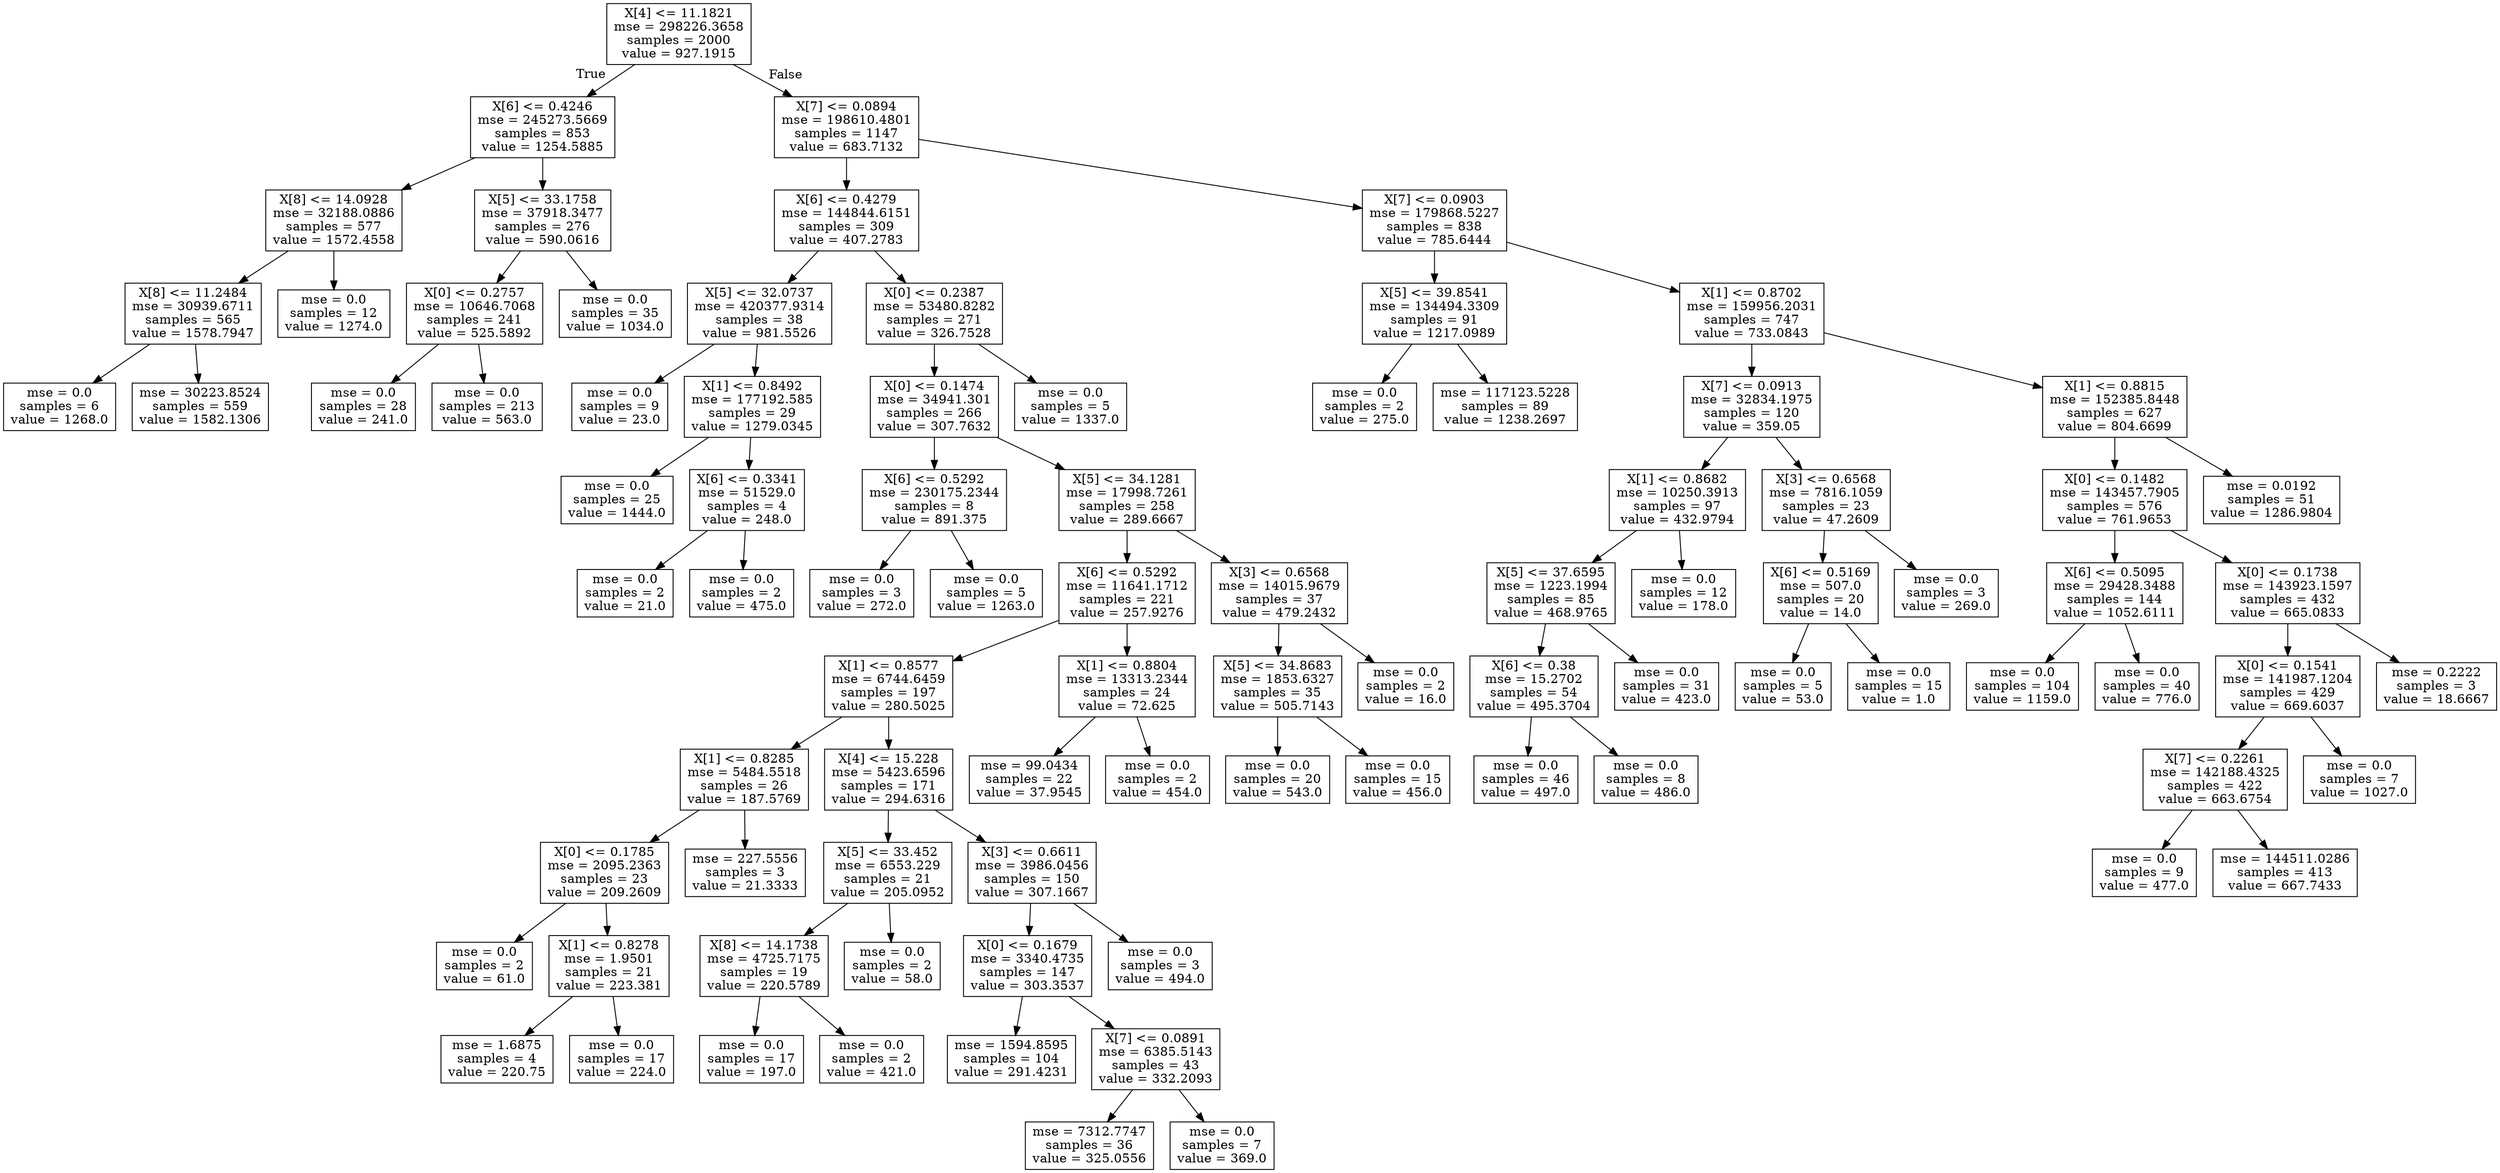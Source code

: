 digraph Tree {
node [shape=box] ;
0 [label="X[4] <= 11.1821\nmse = 298226.3658\nsamples = 2000\nvalue = 927.1915"] ;
1 [label="X[6] <= 0.4246\nmse = 245273.5669\nsamples = 853\nvalue = 1254.5885"] ;
0 -> 1 [labeldistance=2.5, labelangle=45, headlabel="True"] ;
2 [label="X[8] <= 14.0928\nmse = 32188.0886\nsamples = 577\nvalue = 1572.4558"] ;
1 -> 2 ;
3 [label="X[8] <= 11.2484\nmse = 30939.6711\nsamples = 565\nvalue = 1578.7947"] ;
2 -> 3 ;
4 [label="mse = 0.0\nsamples = 6\nvalue = 1268.0"] ;
3 -> 4 ;
5 [label="mse = 30223.8524\nsamples = 559\nvalue = 1582.1306"] ;
3 -> 5 ;
6 [label="mse = 0.0\nsamples = 12\nvalue = 1274.0"] ;
2 -> 6 ;
7 [label="X[5] <= 33.1758\nmse = 37918.3477\nsamples = 276\nvalue = 590.0616"] ;
1 -> 7 ;
8 [label="X[0] <= 0.2757\nmse = 10646.7068\nsamples = 241\nvalue = 525.5892"] ;
7 -> 8 ;
9 [label="mse = 0.0\nsamples = 28\nvalue = 241.0"] ;
8 -> 9 ;
10 [label="mse = 0.0\nsamples = 213\nvalue = 563.0"] ;
8 -> 10 ;
11 [label="mse = 0.0\nsamples = 35\nvalue = 1034.0"] ;
7 -> 11 ;
12 [label="X[7] <= 0.0894\nmse = 198610.4801\nsamples = 1147\nvalue = 683.7132"] ;
0 -> 12 [labeldistance=2.5, labelangle=-45, headlabel="False"] ;
13 [label="X[6] <= 0.4279\nmse = 144844.6151\nsamples = 309\nvalue = 407.2783"] ;
12 -> 13 ;
14 [label="X[5] <= 32.0737\nmse = 420377.9314\nsamples = 38\nvalue = 981.5526"] ;
13 -> 14 ;
15 [label="mse = 0.0\nsamples = 9\nvalue = 23.0"] ;
14 -> 15 ;
16 [label="X[1] <= 0.8492\nmse = 177192.585\nsamples = 29\nvalue = 1279.0345"] ;
14 -> 16 ;
17 [label="mse = 0.0\nsamples = 25\nvalue = 1444.0"] ;
16 -> 17 ;
18 [label="X[6] <= 0.3341\nmse = 51529.0\nsamples = 4\nvalue = 248.0"] ;
16 -> 18 ;
19 [label="mse = 0.0\nsamples = 2\nvalue = 21.0"] ;
18 -> 19 ;
20 [label="mse = 0.0\nsamples = 2\nvalue = 475.0"] ;
18 -> 20 ;
21 [label="X[0] <= 0.2387\nmse = 53480.8282\nsamples = 271\nvalue = 326.7528"] ;
13 -> 21 ;
22 [label="X[0] <= 0.1474\nmse = 34941.301\nsamples = 266\nvalue = 307.7632"] ;
21 -> 22 ;
23 [label="X[6] <= 0.5292\nmse = 230175.2344\nsamples = 8\nvalue = 891.375"] ;
22 -> 23 ;
24 [label="mse = 0.0\nsamples = 3\nvalue = 272.0"] ;
23 -> 24 ;
25 [label="mse = 0.0\nsamples = 5\nvalue = 1263.0"] ;
23 -> 25 ;
26 [label="X[5] <= 34.1281\nmse = 17998.7261\nsamples = 258\nvalue = 289.6667"] ;
22 -> 26 ;
27 [label="X[6] <= 0.5292\nmse = 11641.1712\nsamples = 221\nvalue = 257.9276"] ;
26 -> 27 ;
28 [label="X[1] <= 0.8577\nmse = 6744.6459\nsamples = 197\nvalue = 280.5025"] ;
27 -> 28 ;
29 [label="X[1] <= 0.8285\nmse = 5484.5518\nsamples = 26\nvalue = 187.5769"] ;
28 -> 29 ;
30 [label="X[0] <= 0.1785\nmse = 2095.2363\nsamples = 23\nvalue = 209.2609"] ;
29 -> 30 ;
31 [label="mse = 0.0\nsamples = 2\nvalue = 61.0"] ;
30 -> 31 ;
32 [label="X[1] <= 0.8278\nmse = 1.9501\nsamples = 21\nvalue = 223.381"] ;
30 -> 32 ;
33 [label="mse = 1.6875\nsamples = 4\nvalue = 220.75"] ;
32 -> 33 ;
34 [label="mse = 0.0\nsamples = 17\nvalue = 224.0"] ;
32 -> 34 ;
35 [label="mse = 227.5556\nsamples = 3\nvalue = 21.3333"] ;
29 -> 35 ;
36 [label="X[4] <= 15.228\nmse = 5423.6596\nsamples = 171\nvalue = 294.6316"] ;
28 -> 36 ;
37 [label="X[5] <= 33.452\nmse = 6553.229\nsamples = 21\nvalue = 205.0952"] ;
36 -> 37 ;
38 [label="X[8] <= 14.1738\nmse = 4725.7175\nsamples = 19\nvalue = 220.5789"] ;
37 -> 38 ;
39 [label="mse = 0.0\nsamples = 17\nvalue = 197.0"] ;
38 -> 39 ;
40 [label="mse = 0.0\nsamples = 2\nvalue = 421.0"] ;
38 -> 40 ;
41 [label="mse = 0.0\nsamples = 2\nvalue = 58.0"] ;
37 -> 41 ;
42 [label="X[3] <= 0.6611\nmse = 3986.0456\nsamples = 150\nvalue = 307.1667"] ;
36 -> 42 ;
43 [label="X[0] <= 0.1679\nmse = 3340.4735\nsamples = 147\nvalue = 303.3537"] ;
42 -> 43 ;
44 [label="mse = 1594.8595\nsamples = 104\nvalue = 291.4231"] ;
43 -> 44 ;
45 [label="X[7] <= 0.0891\nmse = 6385.5143\nsamples = 43\nvalue = 332.2093"] ;
43 -> 45 ;
46 [label="mse = 7312.7747\nsamples = 36\nvalue = 325.0556"] ;
45 -> 46 ;
47 [label="mse = 0.0\nsamples = 7\nvalue = 369.0"] ;
45 -> 47 ;
48 [label="mse = 0.0\nsamples = 3\nvalue = 494.0"] ;
42 -> 48 ;
49 [label="X[1] <= 0.8804\nmse = 13313.2344\nsamples = 24\nvalue = 72.625"] ;
27 -> 49 ;
50 [label="mse = 99.0434\nsamples = 22\nvalue = 37.9545"] ;
49 -> 50 ;
51 [label="mse = 0.0\nsamples = 2\nvalue = 454.0"] ;
49 -> 51 ;
52 [label="X[3] <= 0.6568\nmse = 14015.9679\nsamples = 37\nvalue = 479.2432"] ;
26 -> 52 ;
53 [label="X[5] <= 34.8683\nmse = 1853.6327\nsamples = 35\nvalue = 505.7143"] ;
52 -> 53 ;
54 [label="mse = 0.0\nsamples = 20\nvalue = 543.0"] ;
53 -> 54 ;
55 [label="mse = 0.0\nsamples = 15\nvalue = 456.0"] ;
53 -> 55 ;
56 [label="mse = 0.0\nsamples = 2\nvalue = 16.0"] ;
52 -> 56 ;
57 [label="mse = 0.0\nsamples = 5\nvalue = 1337.0"] ;
21 -> 57 ;
58 [label="X[7] <= 0.0903\nmse = 179868.5227\nsamples = 838\nvalue = 785.6444"] ;
12 -> 58 ;
59 [label="X[5] <= 39.8541\nmse = 134494.3309\nsamples = 91\nvalue = 1217.0989"] ;
58 -> 59 ;
60 [label="mse = 0.0\nsamples = 2\nvalue = 275.0"] ;
59 -> 60 ;
61 [label="mse = 117123.5228\nsamples = 89\nvalue = 1238.2697"] ;
59 -> 61 ;
62 [label="X[1] <= 0.8702\nmse = 159956.2031\nsamples = 747\nvalue = 733.0843"] ;
58 -> 62 ;
63 [label="X[7] <= 0.0913\nmse = 32834.1975\nsamples = 120\nvalue = 359.05"] ;
62 -> 63 ;
64 [label="X[1] <= 0.8682\nmse = 10250.3913\nsamples = 97\nvalue = 432.9794"] ;
63 -> 64 ;
65 [label="X[5] <= 37.6595\nmse = 1223.1994\nsamples = 85\nvalue = 468.9765"] ;
64 -> 65 ;
66 [label="X[6] <= 0.38\nmse = 15.2702\nsamples = 54\nvalue = 495.3704"] ;
65 -> 66 ;
67 [label="mse = 0.0\nsamples = 46\nvalue = 497.0"] ;
66 -> 67 ;
68 [label="mse = 0.0\nsamples = 8\nvalue = 486.0"] ;
66 -> 68 ;
69 [label="mse = 0.0\nsamples = 31\nvalue = 423.0"] ;
65 -> 69 ;
70 [label="mse = 0.0\nsamples = 12\nvalue = 178.0"] ;
64 -> 70 ;
71 [label="X[3] <= 0.6568\nmse = 7816.1059\nsamples = 23\nvalue = 47.2609"] ;
63 -> 71 ;
72 [label="X[6] <= 0.5169\nmse = 507.0\nsamples = 20\nvalue = 14.0"] ;
71 -> 72 ;
73 [label="mse = 0.0\nsamples = 5\nvalue = 53.0"] ;
72 -> 73 ;
74 [label="mse = 0.0\nsamples = 15\nvalue = 1.0"] ;
72 -> 74 ;
75 [label="mse = 0.0\nsamples = 3\nvalue = 269.0"] ;
71 -> 75 ;
76 [label="X[1] <= 0.8815\nmse = 152385.8448\nsamples = 627\nvalue = 804.6699"] ;
62 -> 76 ;
77 [label="X[0] <= 0.1482\nmse = 143457.7905\nsamples = 576\nvalue = 761.9653"] ;
76 -> 77 ;
78 [label="X[6] <= 0.5095\nmse = 29428.3488\nsamples = 144\nvalue = 1052.6111"] ;
77 -> 78 ;
79 [label="mse = 0.0\nsamples = 104\nvalue = 1159.0"] ;
78 -> 79 ;
80 [label="mse = 0.0\nsamples = 40\nvalue = 776.0"] ;
78 -> 80 ;
81 [label="X[0] <= 0.1738\nmse = 143923.1597\nsamples = 432\nvalue = 665.0833"] ;
77 -> 81 ;
82 [label="X[0] <= 0.1541\nmse = 141987.1204\nsamples = 429\nvalue = 669.6037"] ;
81 -> 82 ;
83 [label="X[7] <= 0.2261\nmse = 142188.4325\nsamples = 422\nvalue = 663.6754"] ;
82 -> 83 ;
84 [label="mse = 0.0\nsamples = 9\nvalue = 477.0"] ;
83 -> 84 ;
85 [label="mse = 144511.0286\nsamples = 413\nvalue = 667.7433"] ;
83 -> 85 ;
86 [label="mse = 0.0\nsamples = 7\nvalue = 1027.0"] ;
82 -> 86 ;
87 [label="mse = 0.2222\nsamples = 3\nvalue = 18.6667"] ;
81 -> 87 ;
88 [label="mse = 0.0192\nsamples = 51\nvalue = 1286.9804"] ;
76 -> 88 ;
}